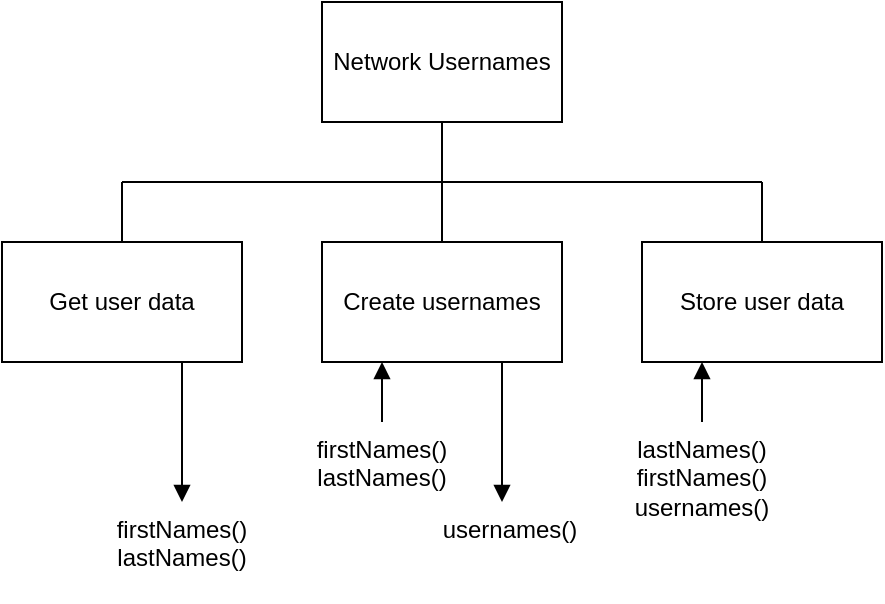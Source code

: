 <mxfile version="28.1.2" pages="4">
  <diagram name="sd1" id="IWZ-TFcVHsoyMiyPc86V">
    <mxGraphModel dx="786" dy="516" grid="1" gridSize="10" guides="1" tooltips="1" connect="1" arrows="1" fold="1" page="1" pageScale="1" pageWidth="827" pageHeight="1169" math="0" shadow="0">
      <root>
        <mxCell id="0" />
        <mxCell id="1" parent="0" />
        <mxCell id="P6dh5o8VVApVXlqabSNn-1" value="Network Usernames" style="rounded=0;whiteSpace=wrap;html=1;" parent="1" vertex="1">
          <mxGeometry x="360" y="200" width="120" height="60" as="geometry" />
        </mxCell>
        <mxCell id="P6dh5o8VVApVXlqabSNn-6" style="edgeStyle=orthogonalEdgeStyle;rounded=0;orthogonalLoop=1;jettySize=auto;html=1;exitX=0.75;exitY=1;exitDx=0;exitDy=0;endArrow=block;endFill=1;" parent="1" source="P6dh5o8VVApVXlqabSNn-2" edge="1">
          <mxGeometry relative="1" as="geometry">
            <mxPoint x="290" y="450" as="targetPoint" />
          </mxGeometry>
        </mxCell>
        <mxCell id="xsGAxnVcNUjGU7uHR6Sg-3" style="edgeStyle=orthogonalEdgeStyle;rounded=0;orthogonalLoop=1;jettySize=auto;html=1;exitX=0.5;exitY=0;exitDx=0;exitDy=0;endArrow=none;endFill=0;" parent="1" source="P6dh5o8VVApVXlqabSNn-2" edge="1">
          <mxGeometry relative="1" as="geometry">
            <mxPoint x="260" y="290" as="targetPoint" />
          </mxGeometry>
        </mxCell>
        <mxCell id="P6dh5o8VVApVXlqabSNn-2" value="Get user data" style="rounded=0;whiteSpace=wrap;html=1;" parent="1" vertex="1">
          <mxGeometry x="200" y="320" width="120" height="60" as="geometry" />
        </mxCell>
        <mxCell id="P6dh5o8VVApVXlqabSNn-5" style="edgeStyle=orthogonalEdgeStyle;rounded=0;orthogonalLoop=1;jettySize=auto;html=1;exitX=0.5;exitY=0;exitDx=0;exitDy=0;entryX=0.5;entryY=1;entryDx=0;entryDy=0;endArrow=none;endFill=0;" parent="1" source="P6dh5o8VVApVXlqabSNn-3" target="P6dh5o8VVApVXlqabSNn-1" edge="1">
          <mxGeometry relative="1" as="geometry" />
        </mxCell>
        <mxCell id="P6dh5o8VVApVXlqabSNn-7" style="edgeStyle=orthogonalEdgeStyle;rounded=0;orthogonalLoop=1;jettySize=auto;html=1;exitX=0.25;exitY=1;exitDx=0;exitDy=0;endArrow=none;endFill=0;startArrow=block;startFill=1;" parent="1" source="P6dh5o8VVApVXlqabSNn-3" edge="1">
          <mxGeometry relative="1" as="geometry">
            <mxPoint x="390" y="410" as="targetPoint" />
          </mxGeometry>
        </mxCell>
        <mxCell id="P6dh5o8VVApVXlqabSNn-8" style="edgeStyle=orthogonalEdgeStyle;rounded=0;orthogonalLoop=1;jettySize=auto;html=1;exitX=0.75;exitY=1;exitDx=0;exitDy=0;endArrow=block;endFill=1;" parent="1" source="P6dh5o8VVApVXlqabSNn-3" edge="1">
          <mxGeometry relative="1" as="geometry">
            <mxPoint x="450" y="450" as="targetPoint" />
          </mxGeometry>
        </mxCell>
        <mxCell id="P6dh5o8VVApVXlqabSNn-3" value="Create usernames" style="rounded=0;whiteSpace=wrap;html=1;" parent="1" vertex="1">
          <mxGeometry x="360" y="320" width="120" height="60" as="geometry" />
        </mxCell>
        <mxCell id="P6dh5o8VVApVXlqabSNn-9" style="edgeStyle=orthogonalEdgeStyle;rounded=0;orthogonalLoop=1;jettySize=auto;html=1;exitX=0.25;exitY=1;exitDx=0;exitDy=0;endArrow=none;endFill=0;startArrow=block;startFill=1;" parent="1" source="P6dh5o8VVApVXlqabSNn-4" edge="1">
          <mxGeometry relative="1" as="geometry">
            <mxPoint x="550" y="410" as="targetPoint" />
          </mxGeometry>
        </mxCell>
        <mxCell id="xsGAxnVcNUjGU7uHR6Sg-2" style="edgeStyle=orthogonalEdgeStyle;rounded=0;orthogonalLoop=1;jettySize=auto;html=1;exitX=0.5;exitY=0;exitDx=0;exitDy=0;endArrow=none;endFill=0;" parent="1" source="P6dh5o8VVApVXlqabSNn-4" edge="1">
          <mxGeometry relative="1" as="geometry">
            <mxPoint x="580" y="290" as="targetPoint" />
          </mxGeometry>
        </mxCell>
        <mxCell id="P6dh5o8VVApVXlqabSNn-4" value="Store user data" style="rounded=0;whiteSpace=wrap;html=1;" parent="1" vertex="1">
          <mxGeometry x="520" y="320" width="120" height="60" as="geometry" />
        </mxCell>
        <mxCell id="xsGAxnVcNUjGU7uHR6Sg-1" value="" style="endArrow=none;html=1;rounded=0;" parent="1" edge="1">
          <mxGeometry width="50" height="50" relative="1" as="geometry">
            <mxPoint x="260" y="290" as="sourcePoint" />
            <mxPoint x="580" y="290" as="targetPoint" />
          </mxGeometry>
        </mxCell>
        <mxCell id="xsGAxnVcNUjGU7uHR6Sg-4" value="firstNames()&lt;br&gt;lastNames()" style="text;html=1;strokeColor=none;fillColor=none;align=center;verticalAlign=top;whiteSpace=wrap;rounded=0;" parent="1" vertex="1">
          <mxGeometry x="250" y="450" width="80" height="50" as="geometry" />
        </mxCell>
        <mxCell id="xsGAxnVcNUjGU7uHR6Sg-5" value="firstNames()&lt;br&gt;lastNames()" style="text;html=1;strokeColor=none;fillColor=none;align=center;verticalAlign=top;whiteSpace=wrap;rounded=0;" parent="1" vertex="1">
          <mxGeometry x="350" y="410" width="80" height="50" as="geometry" />
        </mxCell>
        <mxCell id="xsGAxnVcNUjGU7uHR6Sg-6" value="usernames()" style="text;html=1;strokeColor=none;fillColor=none;align=center;verticalAlign=top;whiteSpace=wrap;rounded=0;" parent="1" vertex="1">
          <mxGeometry x="414" y="450" width="80" height="30" as="geometry" />
        </mxCell>
        <mxCell id="xsGAxnVcNUjGU7uHR6Sg-7" value="lastNames()&lt;br&gt;firstNames()&lt;br&gt;usernames()" style="text;html=1;strokeColor=none;fillColor=none;align=center;verticalAlign=top;whiteSpace=wrap;rounded=0;" parent="1" vertex="1">
          <mxGeometry x="510" y="410" width="80" height="50" as="geometry" />
        </mxCell>
      </root>
    </mxGraphModel>
  </diagram>
  <diagram id="yhsLzykTdpMJcFgOxbX1" name="Refinement">
    <mxGraphModel dx="1038" dy="796" grid="1" gridSize="10" guides="1" tooltips="1" connect="1" arrows="1" fold="1" page="1" pageScale="1" pageWidth="1169" pageHeight="827" math="0" shadow="0">
      <root>
        <mxCell id="0" />
        <mxCell id="1" parent="0" />
        <mxCell id="Q13cm1b-_p5OIdwz1PUi-25" style="edgeStyle=orthogonalEdgeStyle;rounded=0;orthogonalLoop=1;jettySize=auto;html=1;exitX=0.5;exitY=1;exitDx=0;exitDy=0;endArrow=none;endFill=0;" edge="1" parent="1" source="-pgn7WBBdYvSYfB1qXow-1">
          <mxGeometry relative="1" as="geometry">
            <mxPoint x="539.647" y="320" as="targetPoint" />
          </mxGeometry>
        </mxCell>
        <mxCell id="-pgn7WBBdYvSYfB1qXow-1" value="Create usernames" style="rounded=0;whiteSpace=wrap;html=1;" vertex="1" parent="1">
          <mxGeometry x="480" y="230" width="120" height="60" as="geometry" />
        </mxCell>
        <mxCell id="Q13cm1b-_p5OIdwz1PUi-26" style="edgeStyle=orthogonalEdgeStyle;rounded=0;orthogonalLoop=1;jettySize=auto;html=1;exitX=0.5;exitY=0;exitDx=0;exitDy=0;endArrow=none;endFill=0;" edge="1" parent="1" source="Q13cm1b-_p5OIdwz1PUi-1">
          <mxGeometry relative="1" as="geometry">
            <mxPoint x="459.647" y="320" as="targetPoint" />
          </mxGeometry>
        </mxCell>
        <mxCell id="Q13cm1b-_p5OIdwz1PUi-1" value="Loop for each employee&amp;nbsp;" style="ellipse;whiteSpace=wrap;html=1;" vertex="1" parent="1">
          <mxGeometry x="400" y="354" width="120" height="60" as="geometry" />
        </mxCell>
        <mxCell id="Q13cm1b-_p5OIdwz1PUi-29" style="edgeStyle=orthogonalEdgeStyle;rounded=0;orthogonalLoop=1;jettySize=auto;html=1;exitX=0.5;exitY=0;exitDx=0;exitDy=0;endArrow=none;endFill=0;" edge="1" parent="1" source="Q13cm1b-_p5OIdwz1PUi-4">
          <mxGeometry relative="1" as="geometry">
            <mxPoint x="300" y="440" as="targetPoint" />
          </mxGeometry>
        </mxCell>
        <mxCell id="Q13cm1b-_p5OIdwz1PUi-4" value="Set number to random value between 3 and 5" style="rounded=0;whiteSpace=wrap;html=1;" vertex="1" parent="1">
          <mxGeometry x="240" y="470" width="120" height="60" as="geometry" />
        </mxCell>
        <mxCell id="Q13cm1b-_p5OIdwz1PUi-9" style="edgeStyle=orthogonalEdgeStyle;rounded=0;orthogonalLoop=1;jettySize=auto;html=1;exitX=0.25;exitY=1;exitDx=0;exitDy=0;endArrow=block;endFill=1;" edge="1" parent="1" source="Q13cm1b-_p5OIdwz1PUi-11">
          <mxGeometry relative="1" as="geometry">
            <mxPoint x="590" y="600" as="targetPoint" />
          </mxGeometry>
        </mxCell>
        <mxCell id="Q13cm1b-_p5OIdwz1PUi-10" style="edgeStyle=orthogonalEdgeStyle;rounded=0;orthogonalLoop=1;jettySize=auto;html=1;exitX=0.75;exitY=1;exitDx=0;exitDy=0;endArrow=none;endFill=0;startArrow=block;startFill=1;" edge="1" parent="1" source="Q13cm1b-_p5OIdwz1PUi-11">
          <mxGeometry relative="1" as="geometry">
            <mxPoint x="650" y="560" as="targetPoint" />
          </mxGeometry>
        </mxCell>
        <mxCell id="Q13cm1b-_p5OIdwz1PUi-31" style="edgeStyle=orthogonalEdgeStyle;rounded=0;orthogonalLoop=1;jettySize=auto;html=1;exitX=0.5;exitY=0;exitDx=0;exitDy=0;endArrow=none;endFill=0;" edge="1" parent="1" source="Q13cm1b-_p5OIdwz1PUi-11">
          <mxGeometry relative="1" as="geometry">
            <mxPoint x="620" y="440" as="targetPoint" />
          </mxGeometry>
        </mxCell>
        <mxCell id="Q13cm1b-_p5OIdwz1PUi-11" value="Get 8 - number of&lt;br&gt;characters from left&lt;br&gt;of last name" style="rounded=0;whiteSpace=wrap;html=1;" vertex="1" parent="1">
          <mxGeometry x="560" y="470" width="120" height="60" as="geometry" />
        </mxCell>
        <mxCell id="Q13cm1b-_p5OIdwz1PUi-12" value="lastName&lt;br&gt;8 - number" style="text;html=1;strokeColor=none;fillColor=none;align=center;verticalAlign=top;whiteSpace=wrap;rounded=0;" vertex="1" parent="1">
          <mxGeometry x="550" y="600" width="80" height="40" as="geometry" />
        </mxCell>
        <mxCell id="Q13cm1b-_p5OIdwz1PUi-13" value="substring2" style="text;html=1;strokeColor=none;fillColor=none;align=center;verticalAlign=top;whiteSpace=wrap;rounded=0;" vertex="1" parent="1">
          <mxGeometry x="610" y="560" width="80" height="40" as="geometry" />
        </mxCell>
        <mxCell id="Q13cm1b-_p5OIdwz1PUi-16" style="edgeStyle=orthogonalEdgeStyle;rounded=0;orthogonalLoop=1;jettySize=auto;html=1;exitX=0.25;exitY=1;exitDx=0;exitDy=0;endArrow=block;endFill=1;" edge="1" parent="1" source="Q13cm1b-_p5OIdwz1PUi-18">
          <mxGeometry relative="1" as="geometry">
            <mxPoint x="430" y="600" as="targetPoint" />
          </mxGeometry>
        </mxCell>
        <mxCell id="Q13cm1b-_p5OIdwz1PUi-17" style="edgeStyle=orthogonalEdgeStyle;rounded=0;orthogonalLoop=1;jettySize=auto;html=1;exitX=0.75;exitY=1;exitDx=0;exitDy=0;endArrow=none;endFill=0;startArrow=block;startFill=1;" edge="1" parent="1" source="Q13cm1b-_p5OIdwz1PUi-18">
          <mxGeometry relative="1" as="geometry">
            <mxPoint x="490" y="560" as="targetPoint" />
          </mxGeometry>
        </mxCell>
        <mxCell id="Q13cm1b-_p5OIdwz1PUi-30" style="edgeStyle=orthogonalEdgeStyle;rounded=0;orthogonalLoop=1;jettySize=auto;html=1;exitX=0.5;exitY=0;exitDx=0;exitDy=0;entryX=0.5;entryY=1;entryDx=0;entryDy=0;endArrow=none;endFill=0;" edge="1" parent="1" source="Q13cm1b-_p5OIdwz1PUi-18" target="Q13cm1b-_p5OIdwz1PUi-1">
          <mxGeometry relative="1" as="geometry" />
        </mxCell>
        <mxCell id="Q13cm1b-_p5OIdwz1PUi-18" value="Get number of&lt;br&gt;characters from left&lt;br&gt;of first name" style="rounded=0;whiteSpace=wrap;html=1;" vertex="1" parent="1">
          <mxGeometry x="400" y="470" width="120" height="60" as="geometry" />
        </mxCell>
        <mxCell id="Q13cm1b-_p5OIdwz1PUi-19" value="firstName&lt;br&gt;number" style="text;html=1;strokeColor=none;fillColor=none;align=center;verticalAlign=top;whiteSpace=wrap;rounded=0;" vertex="1" parent="1">
          <mxGeometry x="390" y="600" width="80" height="40" as="geometry" />
        </mxCell>
        <mxCell id="Q13cm1b-_p5OIdwz1PUi-20" value="substring1" style="text;html=1;strokeColor=none;fillColor=none;align=center;verticalAlign=top;whiteSpace=wrap;rounded=0;" vertex="1" parent="1">
          <mxGeometry x="450" y="560" width="80" height="40" as="geometry" />
        </mxCell>
        <mxCell id="Q13cm1b-_p5OIdwz1PUi-32" style="edgeStyle=orthogonalEdgeStyle;rounded=0;orthogonalLoop=1;jettySize=auto;html=1;exitX=0.5;exitY=0;exitDx=0;exitDy=0;endArrow=none;endFill=0;" edge="1" parent="1" source="Q13cm1b-_p5OIdwz1PUi-21">
          <mxGeometry relative="1" as="geometry">
            <mxPoint x="779.647" y="440" as="targetPoint" />
          </mxGeometry>
        </mxCell>
        <mxCell id="Q13cm1b-_p5OIdwz1PUi-21" value="Create username:&lt;br&gt;substring1 + substring2" style="rounded=0;whiteSpace=wrap;html=1;" vertex="1" parent="1">
          <mxGeometry x="720" y="470" width="120" height="60" as="geometry" />
        </mxCell>
        <mxCell id="Q13cm1b-_p5OIdwz1PUi-27" style="edgeStyle=orthogonalEdgeStyle;rounded=0;orthogonalLoop=1;jettySize=auto;html=1;exitX=0.5;exitY=0;exitDx=0;exitDy=0;endArrow=none;endFill=0;" edge="1" parent="1" source="Q13cm1b-_p5OIdwz1PUi-22">
          <mxGeometry relative="1" as="geometry">
            <mxPoint x="619.647" y="320" as="targetPoint" />
          </mxGeometry>
        </mxCell>
        <mxCell id="Q13cm1b-_p5OIdwz1PUi-22" value="Return usernames" style="rounded=0;whiteSpace=wrap;html=1;" vertex="1" parent="1">
          <mxGeometry x="560" y="354" width="120" height="60" as="geometry" />
        </mxCell>
        <mxCell id="Q13cm1b-_p5OIdwz1PUi-23" value="" style="endArrow=none;html=1;rounded=0;" edge="1" parent="1">
          <mxGeometry width="50" height="50" relative="1" as="geometry">
            <mxPoint x="300" y="440" as="sourcePoint" />
            <mxPoint x="780" y="440" as="targetPoint" />
          </mxGeometry>
        </mxCell>
        <mxCell id="Q13cm1b-_p5OIdwz1PUi-24" value="" style="endArrow=none;html=1;rounded=0;" edge="1" parent="1">
          <mxGeometry width="50" height="50" relative="1" as="geometry">
            <mxPoint x="460" y="320" as="sourcePoint" />
            <mxPoint x="620" y="320" as="targetPoint" />
          </mxGeometry>
        </mxCell>
      </root>
    </mxGraphModel>
  </diagram>
  <diagram id="7Z0Zl8xgGF0xDp3YTb2K" name="sd2">
    <mxGraphModel dx="786" dy="516" grid="1" gridSize="10" guides="1" tooltips="1" connect="1" arrows="1" fold="1" page="1" pageScale="1" pageWidth="827" pageHeight="1169" math="0" shadow="0">
      <root>
        <mxCell id="0" />
        <mxCell id="1" parent="0" />
        <mxCell id="E6mN9G5fb98xOhmSHKBP-26" style="edgeStyle=none;rounded=0;orthogonalLoop=1;jettySize=auto;html=1;exitX=0.5;exitY=1;exitDx=0;exitDy=0;startArrow=none;startFill=0;endArrow=none;endFill=0;" edge="1" parent="1" source="E6mN9G5fb98xOhmSHKBP-1">
          <mxGeometry relative="1" as="geometry">
            <mxPoint x="460" y="220" as="targetPoint" />
          </mxGeometry>
        </mxCell>
        <mxCell id="E6mN9G5fb98xOhmSHKBP-1" value="Generate username" style="rounded=0;whiteSpace=wrap;html=1;" vertex="1" parent="1">
          <mxGeometry x="400" y="120" width="120" height="60" as="geometry" />
        </mxCell>
        <mxCell id="E6mN9G5fb98xOhmSHKBP-10" style="edgeStyle=none;rounded=0;orthogonalLoop=1;jettySize=auto;html=1;exitX=0.75;exitY=1;exitDx=0;exitDy=0;endArrow=block;endFill=1;" edge="1" parent="1" source="E6mN9G5fb98xOhmSHKBP-3">
          <mxGeometry relative="1" as="geometry">
            <mxPoint x="410" y="380" as="targetPoint" />
          </mxGeometry>
        </mxCell>
        <mxCell id="E6mN9G5fb98xOhmSHKBP-15" style="edgeStyle=none;rounded=0;orthogonalLoop=1;jettySize=auto;html=1;exitX=0.5;exitY=0;exitDx=0;exitDy=0;startArrow=none;startFill=0;endArrow=none;endFill=0;" edge="1" parent="1" source="E6mN9G5fb98xOhmSHKBP-3">
          <mxGeometry relative="1" as="geometry">
            <mxPoint x="380" y="220" as="targetPoint" />
          </mxGeometry>
        </mxCell>
        <mxCell id="E6mN9G5fb98xOhmSHKBP-3" value="Get surname from user" style="rounded=0;whiteSpace=wrap;html=1;" vertex="1" parent="1">
          <mxGeometry x="320" y="260" width="120" height="60" as="geometry" />
        </mxCell>
        <mxCell id="E6mN9G5fb98xOhmSHKBP-11" style="edgeStyle=none;rounded=0;orthogonalLoop=1;jettySize=auto;html=1;exitX=0.25;exitY=1;exitDx=0;exitDy=0;endArrow=none;endFill=0;startArrow=block;startFill=1;" edge="1" parent="1" source="E6mN9G5fb98xOhmSHKBP-4">
          <mxGeometry relative="1" as="geometry">
            <mxPoint x="510" y="420" as="targetPoint" />
          </mxGeometry>
        </mxCell>
        <mxCell id="E6mN9G5fb98xOhmSHKBP-12" style="edgeStyle=none;rounded=0;orthogonalLoop=1;jettySize=auto;html=1;exitX=0.75;exitY=1;exitDx=0;exitDy=0;endArrow=block;endFill=1;" edge="1" parent="1" source="E6mN9G5fb98xOhmSHKBP-4">
          <mxGeometry relative="1" as="geometry">
            <mxPoint x="570" y="380" as="targetPoint" />
          </mxGeometry>
        </mxCell>
        <mxCell id="E6mN9G5fb98xOhmSHKBP-16" style="edgeStyle=none;rounded=0;orthogonalLoop=1;jettySize=auto;html=1;exitX=0.5;exitY=0;exitDx=0;exitDy=0;startArrow=none;startFill=0;endArrow=none;endFill=0;" edge="1" parent="1" source="E6mN9G5fb98xOhmSHKBP-4">
          <mxGeometry relative="1" as="geometry">
            <mxPoint x="540" y="220" as="targetPoint" />
          </mxGeometry>
        </mxCell>
        <mxCell id="E6mN9G5fb98xOhmSHKBP-4" value="Generate username" style="rounded=0;whiteSpace=wrap;html=1;" vertex="1" parent="1">
          <mxGeometry x="480" y="260" width="120" height="60" as="geometry" />
        </mxCell>
        <mxCell id="E6mN9G5fb98xOhmSHKBP-13" style="edgeStyle=none;rounded=0;orthogonalLoop=1;jettySize=auto;html=1;exitX=0.25;exitY=1;exitDx=0;exitDy=0;endArrow=none;endFill=0;startArrow=block;startFill=1;" edge="1" parent="1" source="E6mN9G5fb98xOhmSHKBP-5">
          <mxGeometry relative="1" as="geometry">
            <mxPoint x="670" y="420" as="targetPoint" />
          </mxGeometry>
        </mxCell>
        <mxCell id="E6mN9G5fb98xOhmSHKBP-17" style="edgeStyle=none;rounded=0;orthogonalLoop=1;jettySize=auto;html=1;exitX=0.5;exitY=0;exitDx=0;exitDy=0;startArrow=none;startFill=0;endArrow=none;endFill=0;" edge="1" parent="1" source="E6mN9G5fb98xOhmSHKBP-5">
          <mxGeometry relative="1" as="geometry">
            <mxPoint x="700" y="220" as="targetPoint" />
          </mxGeometry>
        </mxCell>
        <mxCell id="E6mN9G5fb98xOhmSHKBP-5" value="Display username" style="rounded=0;whiteSpace=wrap;html=1;" vertex="1" parent="1">
          <mxGeometry x="640" y="260" width="120" height="60" as="geometry" />
        </mxCell>
        <mxCell id="E6mN9G5fb98xOhmSHKBP-9" style="edgeStyle=none;rounded=0;orthogonalLoop=1;jettySize=auto;html=1;exitX=0.75;exitY=1;exitDx=0;exitDy=0;endArrow=block;endFill=1;" edge="1" parent="1" source="E6mN9G5fb98xOhmSHKBP-6">
          <mxGeometry relative="1" as="geometry">
            <mxPoint x="250" y="380" as="targetPoint" />
          </mxGeometry>
        </mxCell>
        <mxCell id="E6mN9G5fb98xOhmSHKBP-14" style="edgeStyle=none;rounded=0;orthogonalLoop=1;jettySize=auto;html=1;exitX=0.5;exitY=0;exitDx=0;exitDy=0;startArrow=none;startFill=0;endArrow=none;endFill=0;" edge="1" parent="1" source="E6mN9G5fb98xOhmSHKBP-6">
          <mxGeometry relative="1" as="geometry">
            <mxPoint x="220" y="220" as="targetPoint" />
          </mxGeometry>
        </mxCell>
        <mxCell id="E6mN9G5fb98xOhmSHKBP-6" value="Get forename from user" style="rounded=0;whiteSpace=wrap;html=1;" vertex="1" parent="1">
          <mxGeometry x="160" y="260" width="120" height="60" as="geometry" />
        </mxCell>
        <mxCell id="E6mN9G5fb98xOhmSHKBP-20" value="" style="endArrow=none;html=1;rounded=0;edgeStyle=orthogonalEdgeStyle;endFill=0;" edge="1" parent="1">
          <mxGeometry width="50" height="50" relative="1" as="geometry">
            <mxPoint x="220" y="220" as="sourcePoint" />
            <mxPoint x="700" y="220" as="targetPoint" />
          </mxGeometry>
        </mxCell>
        <mxCell id="E6mN9G5fb98xOhmSHKBP-21" value="forename" style="text;html=1;strokeColor=none;fillColor=none;align=left;verticalAlign=middle;whiteSpace=wrap;rounded=0;" vertex="1" parent="1">
          <mxGeometry x="260" y="360" width="40" height="20" as="geometry" />
        </mxCell>
        <mxCell id="E6mN9G5fb98xOhmSHKBP-22" value="surname" style="text;html=1;strokeColor=none;fillColor=none;align=left;verticalAlign=middle;whiteSpace=wrap;rounded=0;" vertex="1" parent="1">
          <mxGeometry x="420" y="360" width="40" height="20" as="geometry" />
        </mxCell>
        <mxCell id="E6mN9G5fb98xOhmSHKBP-23" value="forename&lt;br&gt;surname" style="text;html=1;strokeColor=none;fillColor=none;align=left;verticalAlign=middle;whiteSpace=wrap;rounded=0;" vertex="1" parent="1">
          <mxGeometry x="520" y="400" width="40" height="20" as="geometry" />
        </mxCell>
        <mxCell id="E6mN9G5fb98xOhmSHKBP-24" value="username" style="text;html=1;strokeColor=none;fillColor=none;align=left;verticalAlign=middle;whiteSpace=wrap;rounded=0;" vertex="1" parent="1">
          <mxGeometry x="580" y="360" width="40" height="20" as="geometry" />
        </mxCell>
        <mxCell id="E6mN9G5fb98xOhmSHKBP-25" value="username" style="text;html=1;strokeColor=none;fillColor=none;align=left;verticalAlign=middle;whiteSpace=wrap;rounded=0;" vertex="1" parent="1">
          <mxGeometry x="680" y="400" width="40" height="20" as="geometry" />
        </mxCell>
      </root>
    </mxGraphModel>
  </diagram>
  <diagram id="KLHIy8xmbjcvFjKmyCsD" name="sd3">
    <mxGraphModel dx="786" dy="516" grid="1" gridSize="10" guides="1" tooltips="1" connect="1" arrows="1" fold="1" page="1" pageScale="1" pageWidth="827" pageHeight="1169" math="0" shadow="0">
      <root>
        <mxCell id="0" />
        <mxCell id="1" parent="0" />
        <mxCell id="2DZAcMJ5nWPX6h-8VQ5H-45" style="edgeStyle=orthogonalEdgeStyle;rounded=0;orthogonalLoop=1;jettySize=auto;html=1;exitX=0.5;exitY=1;exitDx=0;exitDy=0;startArrow=none;startFill=0;endArrow=none;endFill=0;" edge="1" parent="1" source="9G8mnU0gTCohlVKaIapV-1">
          <mxGeometry relative="1" as="geometry">
            <mxPoint x="340" y="200" as="targetPoint" />
          </mxGeometry>
        </mxCell>
        <mxCell id="9G8mnU0gTCohlVKaIapV-1" value="Network usernames program" style="rounded=0;whiteSpace=wrap;html=1;" vertex="1" parent="1">
          <mxGeometry x="280" y="120" width="120" height="60" as="geometry" />
        </mxCell>
        <mxCell id="2DZAcMJ5nWPX6h-8VQ5H-25" style="edgeStyle=orthogonalEdgeStyle;rounded=0;orthogonalLoop=1;jettySize=auto;html=1;exitX=0.5;exitY=0;exitDx=0;exitDy=0;startArrow=none;startFill=0;endArrow=none;endFill=0;" edge="1" parent="1" source="9G8mnU0gTCohlVKaIapV-2">
          <mxGeometry relative="1" as="geometry">
            <mxPoint x="179.529" y="200" as="targetPoint" />
          </mxGeometry>
        </mxCell>
        <mxCell id="9G8mnU0gTCohlVKaIapV-2" value="Get pupils&#39; data" style="rounded=0;whiteSpace=wrap;html=1;" vertex="1" parent="1">
          <mxGeometry x="120" y="220" width="120" height="60" as="geometry" />
        </mxCell>
        <mxCell id="2DZAcMJ5nWPX6h-8VQ5H-27" style="edgeStyle=orthogonalEdgeStyle;rounded=0;orthogonalLoop=1;jettySize=auto;html=1;exitX=0.5;exitY=0;exitDx=0;exitDy=0;startArrow=none;startFill=0;endArrow=none;endFill=0;" edge="1" parent="1" source="9G8mnU0gTCohlVKaIapV-3">
          <mxGeometry relative="1" as="geometry">
            <mxPoint x="340" y="200" as="targetPoint" />
            <Array as="points">
              <mxPoint x="260" y="200" />
            </Array>
          </mxGeometry>
        </mxCell>
        <mxCell id="9G8mnU0gTCohlVKaIapV-3" value="Generate network usernames" style="rounded=0;whiteSpace=wrap;html=1;" vertex="1" parent="1">
          <mxGeometry x="200" y="410.42" width="120" height="60" as="geometry" />
        </mxCell>
        <mxCell id="2DZAcMJ5nWPX6h-8VQ5H-28" style="edgeStyle=orthogonalEdgeStyle;rounded=0;orthogonalLoop=1;jettySize=auto;html=1;exitX=0.5;exitY=0;exitDx=0;exitDy=0;startArrow=none;startFill=0;endArrow=none;endFill=0;" edge="1" parent="1" source="9G8mnU0gTCohlVKaIapV-4">
          <mxGeometry relative="1" as="geometry">
            <mxPoint x="420" y="200" as="targetPoint" />
          </mxGeometry>
        </mxCell>
        <mxCell id="9G8mnU0gTCohlVKaIapV-4" value="Display summary data" style="rounded=0;whiteSpace=wrap;html=1;" vertex="1" parent="1">
          <mxGeometry x="360" y="410" width="120" height="60" as="geometry" />
        </mxCell>
        <mxCell id="9G8mnU0gTCohlVKaIapV-5" value="" style="endArrow=block;html=1;endFill=1;entryX=0.5;entryY=0;entryDx=0;entryDy=0;exitX=0.75;exitY=1;exitDx=0;exitDy=0;" edge="1" parent="1" source="9G8mnU0gTCohlVKaIapV-2" target="2DZAcMJ5nWPX6h-8VQ5H-1">
          <mxGeometry width="50" height="50" relative="1" as="geometry">
            <mxPoint x="260" y="290" as="sourcePoint" />
            <mxPoint x="239" y="340" as="targetPoint" />
          </mxGeometry>
        </mxCell>
        <mxCell id="2DZAcMJ5nWPX6h-8VQ5H-1" value="firstNames()&lt;br&gt;lastNames()&lt;br&gt;ages()" style="text;html=1;strokeColor=none;fillColor=none;align=center;verticalAlign=top;whiteSpace=wrap;rounded=0;" vertex="1" parent="1">
          <mxGeometry x="160" y="340" width="100" height="60" as="geometry" />
        </mxCell>
        <mxCell id="2DZAcMJ5nWPX6h-8VQ5H-2" value="" style="endArrow=none;html=1;endFill=0;startArrow=block;startFill=1;entryX=0.5;entryY=0;entryDx=0;entryDy=0;exitX=0.25;exitY=1;exitDx=0;exitDy=0;" edge="1" parent="1" source="9G8mnU0gTCohlVKaIapV-3" target="2DZAcMJ5nWPX6h-8VQ5H-3">
          <mxGeometry width="50" height="50" relative="1" as="geometry">
            <mxPoint x="270" y="490.42" as="sourcePoint" />
            <mxPoint x="230" y="490.42" as="targetPoint" />
          </mxGeometry>
        </mxCell>
        <mxCell id="2DZAcMJ5nWPX6h-8VQ5H-3" value="firstNames()&lt;br&gt;lastNames()&lt;br&gt;ages()" style="text;html=1;strokeColor=none;fillColor=none;align=center;verticalAlign=top;whiteSpace=wrap;rounded=0;" vertex="1" parent="1">
          <mxGeometry x="180" y="490" width="100" height="60" as="geometry" />
        </mxCell>
        <mxCell id="2DZAcMJ5nWPX6h-8VQ5H-4" value="" style="endArrow=block;html=1;endFill=1;exitX=0.75;exitY=1;exitDx=0;exitDy=0;entryX=0.5;entryY=0;entryDx=0;entryDy=0;" edge="1" parent="1" source="9G8mnU0gTCohlVKaIapV-3" target="2DZAcMJ5nWPX6h-8VQ5H-5">
          <mxGeometry width="50" height="50" relative="1" as="geometry">
            <mxPoint x="350" y="490.42" as="sourcePoint" />
            <mxPoint x="370" y="520.42" as="targetPoint" />
          </mxGeometry>
        </mxCell>
        <mxCell id="2DZAcMJ5nWPX6h-8VQ5H-5" value="usernames()" style="text;html=1;strokeColor=none;fillColor=none;align=center;verticalAlign=top;whiteSpace=wrap;rounded=0;" vertex="1" parent="1">
          <mxGeometry x="240" y="530.42" width="100" height="20" as="geometry" />
        </mxCell>
        <mxCell id="2DZAcMJ5nWPX6h-8VQ5H-44" style="edgeStyle=orthogonalEdgeStyle;rounded=0;orthogonalLoop=1;jettySize=auto;html=1;exitX=0.5;exitY=0;exitDx=0;exitDy=0;startArrow=none;startFill=0;endArrow=none;endFill=0;" edge="1" parent="1" source="2DZAcMJ5nWPX6h-8VQ5H-7">
          <mxGeometry relative="1" as="geometry">
            <mxPoint x="379.529" y="200" as="targetPoint" />
          </mxGeometry>
        </mxCell>
        <mxCell id="2DZAcMJ5nWPX6h-8VQ5H-7" value="Find age of oldest pupil" style="rounded=0;whiteSpace=wrap;html=1;" vertex="1" parent="1">
          <mxGeometry x="280" y="220" width="120" height="60" as="geometry" />
        </mxCell>
        <mxCell id="2DZAcMJ5nWPX6h-8VQ5H-8" value="" style="endArrow=none;html=1;endFill=0;startArrow=block;startFill=1;entryX=0.5;entryY=0;entryDx=0;entryDy=0;exitX=0.25;exitY=1;exitDx=0;exitDy=0;" edge="1" parent="1" source="2DZAcMJ5nWPX6h-8VQ5H-7" target="2DZAcMJ5nWPX6h-8VQ5H-9">
          <mxGeometry width="50" height="50" relative="1" as="geometry">
            <mxPoint x="280" y="300" as="sourcePoint" />
            <mxPoint x="320" y="340" as="targetPoint" />
          </mxGeometry>
        </mxCell>
        <mxCell id="2DZAcMJ5nWPX6h-8VQ5H-9" value="ages()" style="text;html=1;strokeColor=none;fillColor=none;align=center;verticalAlign=top;whiteSpace=wrap;rounded=0;" vertex="1" parent="1">
          <mxGeometry x="260" y="300" width="100" height="30" as="geometry" />
        </mxCell>
        <mxCell id="2DZAcMJ5nWPX6h-8VQ5H-10" value="" style="endArrow=block;html=1;endFill=1;exitX=0.75;exitY=1;exitDx=0;exitDy=0;entryX=0.5;entryY=0;entryDx=0;entryDy=0;" edge="1" parent="1" source="2DZAcMJ5nWPX6h-8VQ5H-7" target="2DZAcMJ5nWPX6h-8VQ5H-11">
          <mxGeometry width="50" height="50" relative="1" as="geometry">
            <mxPoint x="400.44" y="279.58" as="sourcePoint" />
            <mxPoint x="450" y="330" as="targetPoint" />
          </mxGeometry>
        </mxCell>
        <mxCell id="2DZAcMJ5nWPX6h-8VQ5H-11" value="oldest" style="text;html=1;strokeColor=none;fillColor=none;align=center;verticalAlign=top;whiteSpace=wrap;rounded=0;" vertex="1" parent="1">
          <mxGeometry x="320" y="340" width="100" height="20" as="geometry" />
        </mxCell>
        <mxCell id="2DZAcMJ5nWPX6h-8VQ5H-12" value="" style="endArrow=none;html=1;endFill=0;startArrow=block;startFill=1;exitX=0.25;exitY=1;exitDx=0;exitDy=0;entryX=0.5;entryY=0;entryDx=0;entryDy=0;" edge="1" parent="1" source="9G8mnU0gTCohlVKaIapV-4" target="2DZAcMJ5nWPX6h-8VQ5H-13">
          <mxGeometry width="50" height="50" relative="1" as="geometry">
            <mxPoint x="390" y="480.0" as="sourcePoint" />
            <mxPoint x="390" y="500" as="targetPoint" />
          </mxGeometry>
        </mxCell>
        <mxCell id="2DZAcMJ5nWPX6h-8VQ5H-13" value="firstNames()&lt;br&gt;lastNames()&lt;br&gt;ages()&lt;br&gt;oldest" style="text;html=1;strokeColor=none;fillColor=none;align=center;verticalAlign=top;whiteSpace=wrap;rounded=0;" vertex="1" parent="1">
          <mxGeometry x="340" y="490" width="100" height="70" as="geometry" />
        </mxCell>
        <mxCell id="2DZAcMJ5nWPX6h-8VQ5H-29" style="edgeStyle=orthogonalEdgeStyle;rounded=0;orthogonalLoop=1;jettySize=auto;html=1;exitX=0.5;exitY=0;exitDx=0;exitDy=0;startArrow=none;startFill=0;endArrow=none;endFill=0;" edge="1" parent="1" source="2DZAcMJ5nWPX6h-8VQ5H-18">
          <mxGeometry relative="1" as="geometry">
            <mxPoint x="500" y="200" as="targetPoint" />
          </mxGeometry>
        </mxCell>
        <mxCell id="2DZAcMJ5nWPX6h-8VQ5H-18" value="Write data to file" style="rounded=0;whiteSpace=wrap;html=1;" vertex="1" parent="1">
          <mxGeometry x="440" y="214.79" width="120" height="60" as="geometry" />
        </mxCell>
        <mxCell id="2DZAcMJ5nWPX6h-8VQ5H-19" value="" style="endArrow=none;html=1;endFill=0;startArrow=block;startFill=1;exitX=0.25;exitY=1;exitDx=0;exitDy=0;entryX=0.5;entryY=0;entryDx=0;entryDy=0;" edge="1" parent="1" source="2DZAcMJ5nWPX6h-8VQ5H-18" target="2DZAcMJ5nWPX6h-8VQ5H-20">
          <mxGeometry width="50" height="50" relative="1" as="geometry">
            <mxPoint x="470" y="284.79" as="sourcePoint" />
            <mxPoint x="470" y="300" as="targetPoint" />
          </mxGeometry>
        </mxCell>
        <mxCell id="2DZAcMJ5nWPX6h-8VQ5H-20" value="usernames()&lt;br&gt;firstNames()&lt;br&gt;lastNames()" style="text;html=1;strokeColor=none;fillColor=none;align=center;verticalAlign=top;whiteSpace=wrap;rounded=0;" vertex="1" parent="1">
          <mxGeometry x="420" y="299.58" width="100" height="60.42" as="geometry" />
        </mxCell>
        <mxCell id="2DZAcMJ5nWPX6h-8VQ5H-24" value="" style="endArrow=none;html=1;" edge="1" parent="1">
          <mxGeometry width="50" height="50" relative="1" as="geometry">
            <mxPoint x="180" y="200" as="sourcePoint" />
            <mxPoint x="500" y="200" as="targetPoint" />
          </mxGeometry>
        </mxCell>
      </root>
    </mxGraphModel>
  </diagram>
</mxfile>
